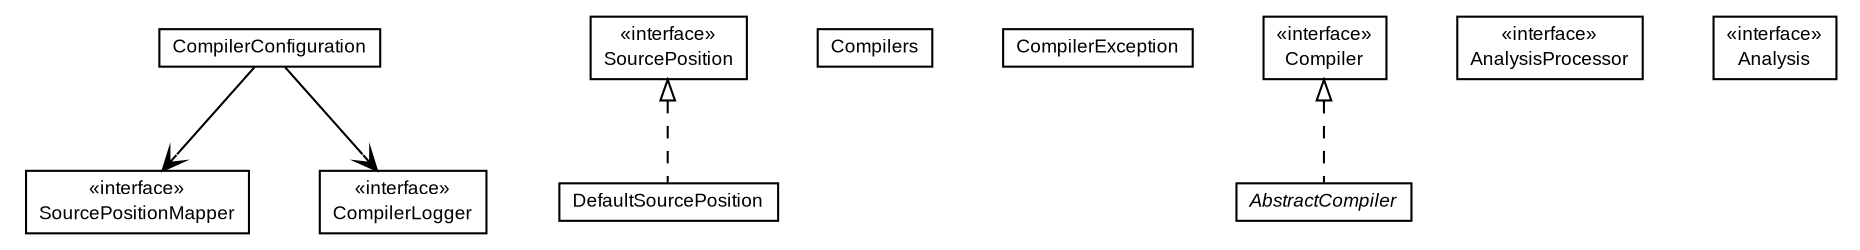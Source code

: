 #!/usr/local/bin/dot
#
# Class diagram 
# Generated by UMLGraph version R5_6-24-gf6e263 (http://www.umlgraph.org/)
#

digraph G {
	edge [fontname="arial",fontsize=10,labelfontname="arial",labelfontsize=10];
	node [fontname="arial",fontsize=10,shape=plaintext];
	nodesep=0.25;
	ranksep=0.5;
	// com.google.code.sbt.compiler.api.SourcePositionMapper
	c0 [label=<<table title="com.google.code.sbt.compiler.api.SourcePositionMapper" border="0" cellborder="1" cellspacing="0" cellpadding="2" port="p" href="./SourcePositionMapper.html">
		<tr><td><table border="0" cellspacing="0" cellpadding="1">
<tr><td align="center" balign="center"> &#171;interface&#187; </td></tr>
<tr><td align="center" balign="center"> SourcePositionMapper </td></tr>
		</table></td></tr>
		</table>>, URL="./SourcePositionMapper.html", fontname="arial", fontcolor="black", fontsize=9.0];
	// com.google.code.sbt.compiler.api.SourcePosition
	c1 [label=<<table title="com.google.code.sbt.compiler.api.SourcePosition" border="0" cellborder="1" cellspacing="0" cellpadding="2" port="p" href="./SourcePosition.html">
		<tr><td><table border="0" cellspacing="0" cellpadding="1">
<tr><td align="center" balign="center"> &#171;interface&#187; </td></tr>
<tr><td align="center" balign="center"> SourcePosition </td></tr>
		</table></td></tr>
		</table>>, URL="./SourcePosition.html", fontname="arial", fontcolor="black", fontsize=9.0];
	// com.google.code.sbt.compiler.api.DefaultSourcePosition
	c2 [label=<<table title="com.google.code.sbt.compiler.api.DefaultSourcePosition" border="0" cellborder="1" cellspacing="0" cellpadding="2" port="p" href="./DefaultSourcePosition.html">
		<tr><td><table border="0" cellspacing="0" cellpadding="1">
<tr><td align="center" balign="center"> DefaultSourcePosition </td></tr>
		</table></td></tr>
		</table>>, URL="./DefaultSourcePosition.html", fontname="arial", fontcolor="black", fontsize=9.0];
	// com.google.code.sbt.compiler.api.Compilers
	c3 [label=<<table title="com.google.code.sbt.compiler.api.Compilers" border="0" cellborder="1" cellspacing="0" cellpadding="2" port="p" href="./Compilers.html">
		<tr><td><table border="0" cellspacing="0" cellpadding="1">
<tr><td align="center" balign="center"> Compilers </td></tr>
		</table></td></tr>
		</table>>, URL="./Compilers.html", fontname="arial", fontcolor="black", fontsize=9.0];
	// com.google.code.sbt.compiler.api.CompilerLogger
	c4 [label=<<table title="com.google.code.sbt.compiler.api.CompilerLogger" border="0" cellborder="1" cellspacing="0" cellpadding="2" port="p" href="./CompilerLogger.html">
		<tr><td><table border="0" cellspacing="0" cellpadding="1">
<tr><td align="center" balign="center"> &#171;interface&#187; </td></tr>
<tr><td align="center" balign="center"> CompilerLogger </td></tr>
		</table></td></tr>
		</table>>, URL="./CompilerLogger.html", fontname="arial", fontcolor="black", fontsize=9.0];
	// com.google.code.sbt.compiler.api.CompilerException
	c5 [label=<<table title="com.google.code.sbt.compiler.api.CompilerException" border="0" cellborder="1" cellspacing="0" cellpadding="2" port="p" href="./CompilerException.html">
		<tr><td><table border="0" cellspacing="0" cellpadding="1">
<tr><td align="center" balign="center"> CompilerException </td></tr>
		</table></td></tr>
		</table>>, URL="./CompilerException.html", fontname="arial", fontcolor="black", fontsize=9.0];
	// com.google.code.sbt.compiler.api.CompilerConfiguration
	c6 [label=<<table title="com.google.code.sbt.compiler.api.CompilerConfiguration" border="0" cellborder="1" cellspacing="0" cellpadding="2" port="p" href="./CompilerConfiguration.html">
		<tr><td><table border="0" cellspacing="0" cellpadding="1">
<tr><td align="center" balign="center"> CompilerConfiguration </td></tr>
		</table></td></tr>
		</table>>, URL="./CompilerConfiguration.html", fontname="arial", fontcolor="black", fontsize=9.0];
	// com.google.code.sbt.compiler.api.Compiler
	c7 [label=<<table title="com.google.code.sbt.compiler.api.Compiler" border="0" cellborder="1" cellspacing="0" cellpadding="2" port="p" href="./Compiler.html">
		<tr><td><table border="0" cellspacing="0" cellpadding="1">
<tr><td align="center" balign="center"> &#171;interface&#187; </td></tr>
<tr><td align="center" balign="center"> Compiler </td></tr>
		</table></td></tr>
		</table>>, URL="./Compiler.html", fontname="arial", fontcolor="black", fontsize=9.0];
	// com.google.code.sbt.compiler.api.AnalysisProcessor
	c8 [label=<<table title="com.google.code.sbt.compiler.api.AnalysisProcessor" border="0" cellborder="1" cellspacing="0" cellpadding="2" port="p" href="./AnalysisProcessor.html">
		<tr><td><table border="0" cellspacing="0" cellpadding="1">
<tr><td align="center" balign="center"> &#171;interface&#187; </td></tr>
<tr><td align="center" balign="center"> AnalysisProcessor </td></tr>
		</table></td></tr>
		</table>>, URL="./AnalysisProcessor.html", fontname="arial", fontcolor="black", fontsize=9.0];
	// com.google.code.sbt.compiler.api.Analysis
	c9 [label=<<table title="com.google.code.sbt.compiler.api.Analysis" border="0" cellborder="1" cellspacing="0" cellpadding="2" port="p" href="./Analysis.html">
		<tr><td><table border="0" cellspacing="0" cellpadding="1">
<tr><td align="center" balign="center"> &#171;interface&#187; </td></tr>
<tr><td align="center" balign="center"> Analysis </td></tr>
		</table></td></tr>
		</table>>, URL="./Analysis.html", fontname="arial", fontcolor="black", fontsize=9.0];
	// com.google.code.sbt.compiler.api.AbstractCompiler
	c10 [label=<<table title="com.google.code.sbt.compiler.api.AbstractCompiler" border="0" cellborder="1" cellspacing="0" cellpadding="2" port="p" href="./AbstractCompiler.html">
		<tr><td><table border="0" cellspacing="0" cellpadding="1">
<tr><td align="center" balign="center"><font face="arial italic"> AbstractCompiler </font></td></tr>
		</table></td></tr>
		</table>>, URL="./AbstractCompiler.html", fontname="arial", fontcolor="black", fontsize=9.0];
	//com.google.code.sbt.compiler.api.DefaultSourcePosition implements com.google.code.sbt.compiler.api.SourcePosition
	c1:p -> c2:p [dir=back,arrowtail=empty,style=dashed];
	//com.google.code.sbt.compiler.api.AbstractCompiler implements com.google.code.sbt.compiler.api.Compiler
	c7:p -> c10:p [dir=back,arrowtail=empty,style=dashed];
	// com.google.code.sbt.compiler.api.CompilerConfiguration NAVASSOC com.google.code.sbt.compiler.api.CompilerLogger
	c6:p -> c4:p [taillabel="", label="", headlabel="", fontname="arial", fontcolor="black", fontsize=10.0, color="black", arrowhead=open];
	// com.google.code.sbt.compiler.api.CompilerConfiguration NAVASSOC com.google.code.sbt.compiler.api.SourcePositionMapper
	c6:p -> c0:p [taillabel="", label="", headlabel="", fontname="arial", fontcolor="black", fontsize=10.0, color="black", arrowhead=open];
}

